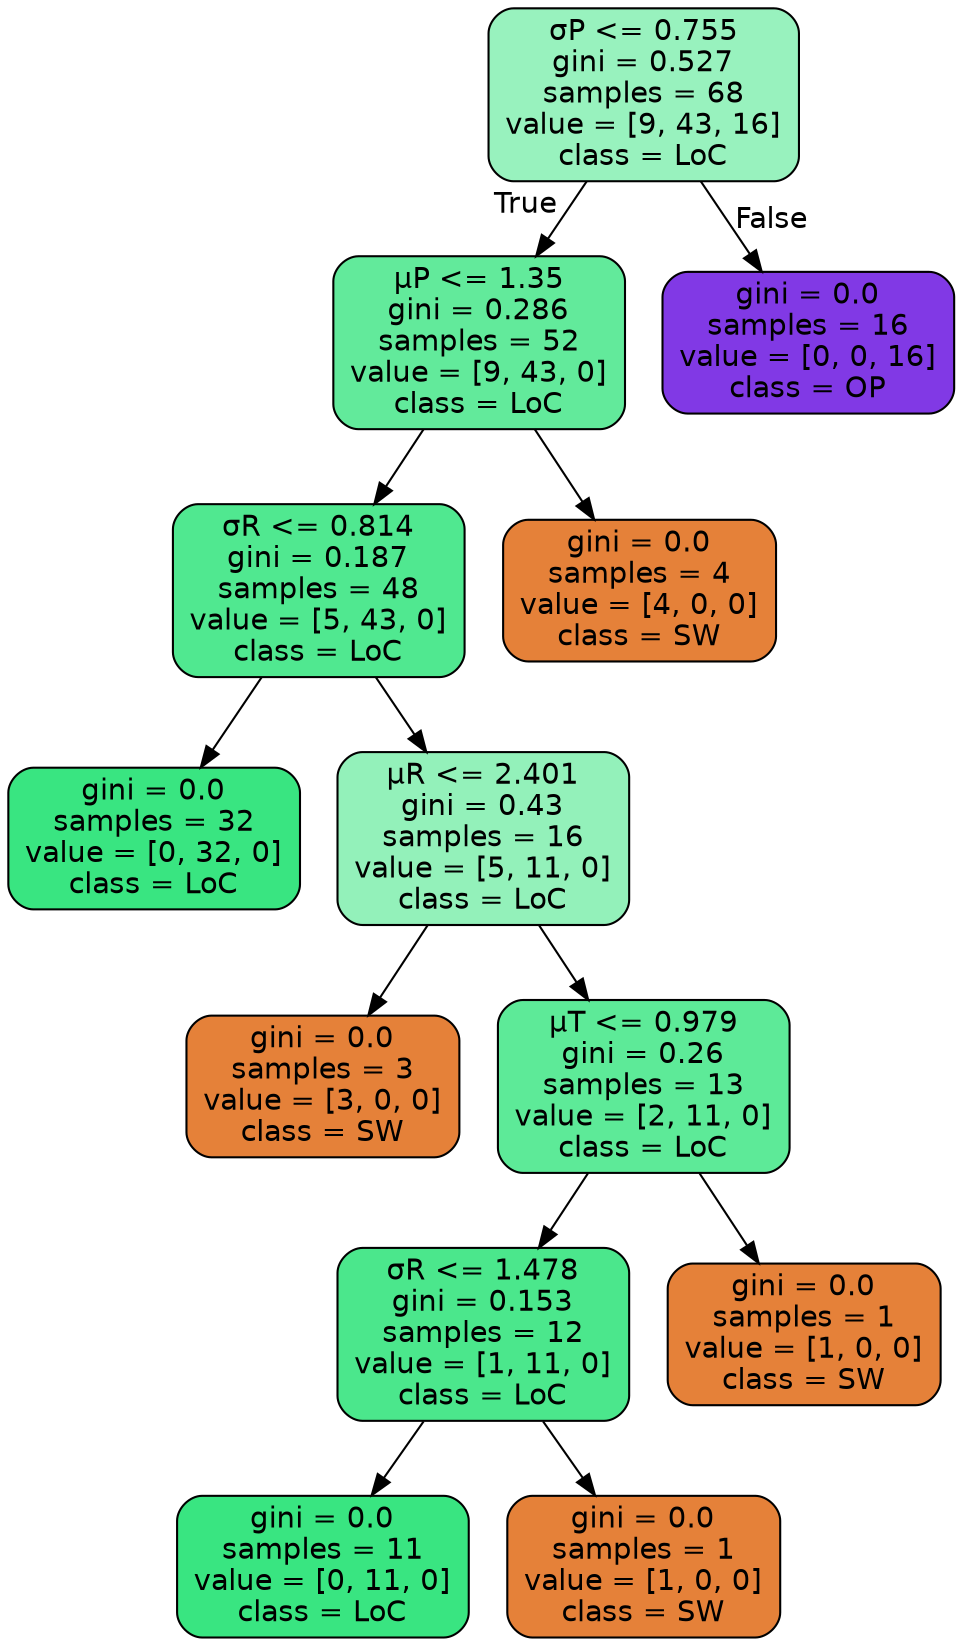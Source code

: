 digraph Tree {
node [shape=box, style="filled, rounded", color="black", fontname="helvetica"] ;
edge [fontname="helvetica"] ;
0 [label="σP <= 0.755\ngini = 0.527\nsamples = 68\nvalue = [9, 43, 16]\nclass = LoC", fillcolor="#98f2be"] ;
1 [label="μP <= 1.35\ngini = 0.286\nsamples = 52\nvalue = [9, 43, 0]\nclass = LoC", fillcolor="#62ea9b"] ;
0 -> 1 [labeldistance=2.5, labelangle=45, headlabel="True"] ;
2 [label="σR <= 0.814\ngini = 0.187\nsamples = 48\nvalue = [5, 43, 0]\nclass = LoC", fillcolor="#50e890"] ;
1 -> 2 ;
3 [label="gini = 0.0\nsamples = 32\nvalue = [0, 32, 0]\nclass = LoC", fillcolor="#39e581"] ;
2 -> 3 ;
4 [label="μR <= 2.401\ngini = 0.43\nsamples = 16\nvalue = [5, 11, 0]\nclass = LoC", fillcolor="#93f1ba"] ;
2 -> 4 ;
5 [label="gini = 0.0\nsamples = 3\nvalue = [3, 0, 0]\nclass = SW", fillcolor="#e58139"] ;
4 -> 5 ;
6 [label="μT <= 0.979\ngini = 0.26\nsamples = 13\nvalue = [2, 11, 0]\nclass = LoC", fillcolor="#5dea98"] ;
4 -> 6 ;
7 [label="σR <= 1.478\ngini = 0.153\nsamples = 12\nvalue = [1, 11, 0]\nclass = LoC", fillcolor="#4be78c"] ;
6 -> 7 ;
8 [label="gini = 0.0\nsamples = 11\nvalue = [0, 11, 0]\nclass = LoC", fillcolor="#39e581"] ;
7 -> 8 ;
9 [label="gini = 0.0\nsamples = 1\nvalue = [1, 0, 0]\nclass = SW", fillcolor="#e58139"] ;
7 -> 9 ;
10 [label="gini = 0.0\nsamples = 1\nvalue = [1, 0, 0]\nclass = SW", fillcolor="#e58139"] ;
6 -> 10 ;
11 [label="gini = 0.0\nsamples = 4\nvalue = [4, 0, 0]\nclass = SW", fillcolor="#e58139"] ;
1 -> 11 ;
12 [label="gini = 0.0\nsamples = 16\nvalue = [0, 0, 16]\nclass = OP", fillcolor="#8139e5"] ;
0 -> 12 [labeldistance=2.5, labelangle=-45, headlabel="False"] ;
}